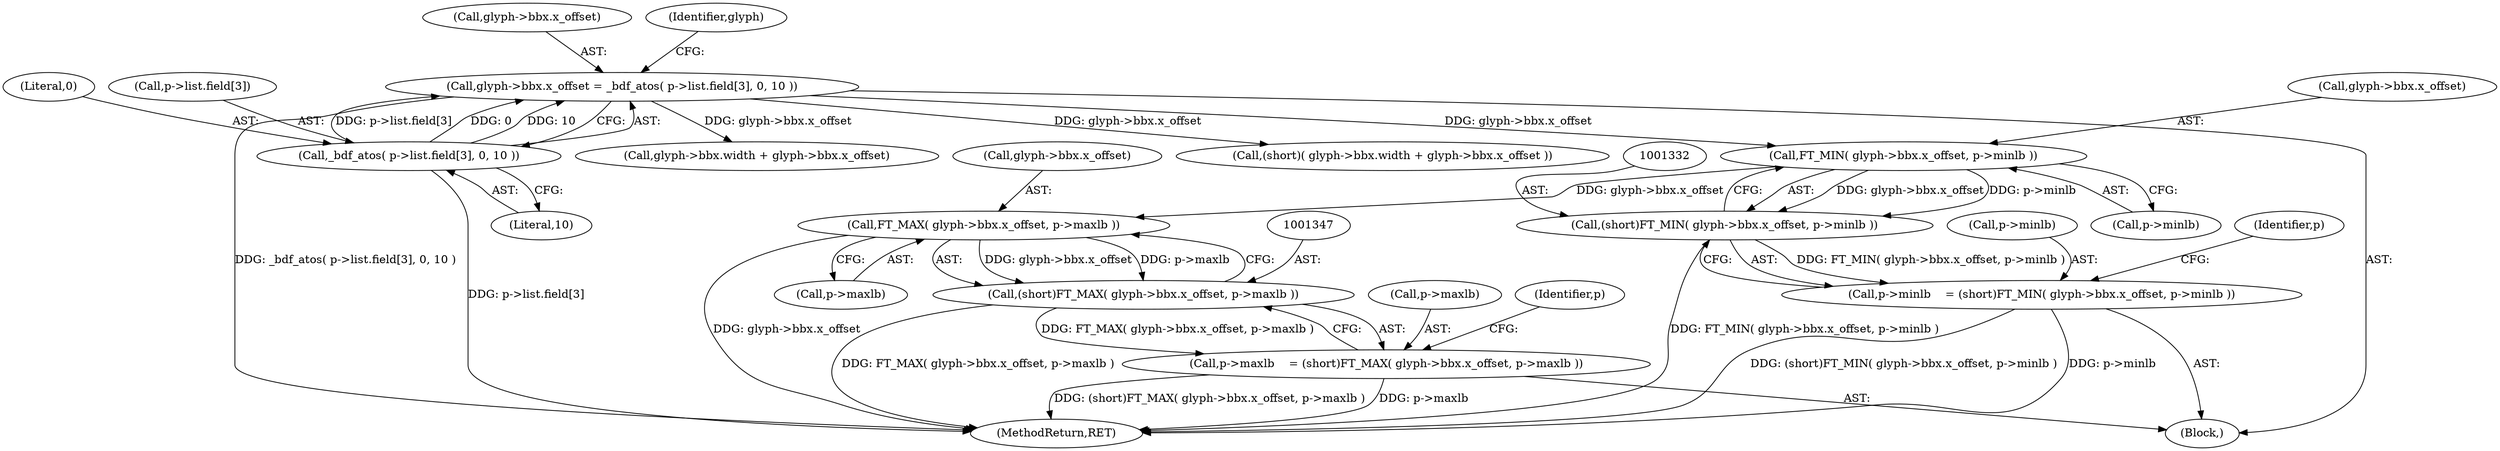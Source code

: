 digraph "0_savannah_07bdb6e289c7954e2a533039dc93c1c136099d2d@pointer" {
"1001333" [label="(Call,FT_MIN( glyph->bbx.x_offset, p->minlb ))"];
"1001202" [label="(Call,glyph->bbx.x_offset = _bdf_atos( p->list.field[3], 0, 10 ))"];
"1001208" [label="(Call,_bdf_atos( p->list.field[3], 0, 10 ))"];
"1001331" [label="(Call,(short)FT_MIN( glyph->bbx.x_offset, p->minlb ))"];
"1001327" [label="(Call,p->minlb    = (short)FT_MIN( glyph->bbx.x_offset, p->minlb ))"];
"1001348" [label="(Call,FT_MAX( glyph->bbx.x_offset, p->maxlb ))"];
"1001346" [label="(Call,(short)FT_MAX( glyph->bbx.x_offset, p->maxlb ))"];
"1001342" [label="(Call,p->maxlb    = (short)FT_MAX( glyph->bbx.x_offset, p->maxlb ))"];
"1001354" [label="(Call,p->maxlb)"];
"1001349" [label="(Call,glyph->bbx.x_offset)"];
"1001208" [label="(Call,_bdf_atos( p->list.field[3], 0, 10 ))"];
"1001339" [label="(Call,p->minlb)"];
"1001303" [label="(Call,glyph->bbx.width + glyph->bbx.x_offset)"];
"1001217" [label="(Literal,10)"];
"1001146" [label="(Block,)"];
"1001331" [label="(Call,(short)FT_MIN( glyph->bbx.x_offset, p->minlb ))"];
"1001346" [label="(Call,(short)FT_MAX( glyph->bbx.x_offset, p->maxlb ))"];
"1001343" [label="(Call,p->maxlb)"];
"1001216" [label="(Literal,0)"];
"1001361" [label="(Identifier,p)"];
"1001202" [label="(Call,glyph->bbx.x_offset = _bdf_atos( p->list.field[3], 0, 10 ))"];
"1001203" [label="(Call,glyph->bbx.x_offset)"];
"1001571" [label="(MethodReturn,RET)"];
"1001348" [label="(Call,FT_MAX( glyph->bbx.x_offset, p->maxlb ))"];
"1001334" [label="(Call,glyph->bbx.x_offset)"];
"1001342" [label="(Call,p->maxlb    = (short)FT_MAX( glyph->bbx.x_offset, p->maxlb ))"];
"1001221" [label="(Identifier,glyph)"];
"1001209" [label="(Call,p->list.field[3])"];
"1001328" [label="(Call,p->minlb)"];
"1001301" [label="(Call,(short)( glyph->bbx.width + glyph->bbx.x_offset ))"];
"1001327" [label="(Call,p->minlb    = (short)FT_MIN( glyph->bbx.x_offset, p->minlb ))"];
"1001333" [label="(Call,FT_MIN( glyph->bbx.x_offset, p->minlb ))"];
"1001344" [label="(Identifier,p)"];
"1001333" -> "1001331"  [label="AST: "];
"1001333" -> "1001339"  [label="CFG: "];
"1001334" -> "1001333"  [label="AST: "];
"1001339" -> "1001333"  [label="AST: "];
"1001331" -> "1001333"  [label="CFG: "];
"1001333" -> "1001331"  [label="DDG: glyph->bbx.x_offset"];
"1001333" -> "1001331"  [label="DDG: p->minlb"];
"1001202" -> "1001333"  [label="DDG: glyph->bbx.x_offset"];
"1001333" -> "1001348"  [label="DDG: glyph->bbx.x_offset"];
"1001202" -> "1001146"  [label="AST: "];
"1001202" -> "1001208"  [label="CFG: "];
"1001203" -> "1001202"  [label="AST: "];
"1001208" -> "1001202"  [label="AST: "];
"1001221" -> "1001202"  [label="CFG: "];
"1001202" -> "1001571"  [label="DDG: _bdf_atos( p->list.field[3], 0, 10 )"];
"1001208" -> "1001202"  [label="DDG: p->list.field[3]"];
"1001208" -> "1001202"  [label="DDG: 0"];
"1001208" -> "1001202"  [label="DDG: 10"];
"1001202" -> "1001301"  [label="DDG: glyph->bbx.x_offset"];
"1001202" -> "1001303"  [label="DDG: glyph->bbx.x_offset"];
"1001208" -> "1001217"  [label="CFG: "];
"1001209" -> "1001208"  [label="AST: "];
"1001216" -> "1001208"  [label="AST: "];
"1001217" -> "1001208"  [label="AST: "];
"1001208" -> "1001571"  [label="DDG: p->list.field[3]"];
"1001331" -> "1001327"  [label="AST: "];
"1001332" -> "1001331"  [label="AST: "];
"1001327" -> "1001331"  [label="CFG: "];
"1001331" -> "1001571"  [label="DDG: FT_MIN( glyph->bbx.x_offset, p->minlb )"];
"1001331" -> "1001327"  [label="DDG: FT_MIN( glyph->bbx.x_offset, p->minlb )"];
"1001327" -> "1001146"  [label="AST: "];
"1001328" -> "1001327"  [label="AST: "];
"1001344" -> "1001327"  [label="CFG: "];
"1001327" -> "1001571"  [label="DDG: p->minlb"];
"1001327" -> "1001571"  [label="DDG: (short)FT_MIN( glyph->bbx.x_offset, p->minlb )"];
"1001348" -> "1001346"  [label="AST: "];
"1001348" -> "1001354"  [label="CFG: "];
"1001349" -> "1001348"  [label="AST: "];
"1001354" -> "1001348"  [label="AST: "];
"1001346" -> "1001348"  [label="CFG: "];
"1001348" -> "1001571"  [label="DDG: glyph->bbx.x_offset"];
"1001348" -> "1001346"  [label="DDG: glyph->bbx.x_offset"];
"1001348" -> "1001346"  [label="DDG: p->maxlb"];
"1001346" -> "1001342"  [label="AST: "];
"1001347" -> "1001346"  [label="AST: "];
"1001342" -> "1001346"  [label="CFG: "];
"1001346" -> "1001571"  [label="DDG: FT_MAX( glyph->bbx.x_offset, p->maxlb )"];
"1001346" -> "1001342"  [label="DDG: FT_MAX( glyph->bbx.x_offset, p->maxlb )"];
"1001342" -> "1001146"  [label="AST: "];
"1001343" -> "1001342"  [label="AST: "];
"1001361" -> "1001342"  [label="CFG: "];
"1001342" -> "1001571"  [label="DDG: p->maxlb"];
"1001342" -> "1001571"  [label="DDG: (short)FT_MAX( glyph->bbx.x_offset, p->maxlb )"];
}
